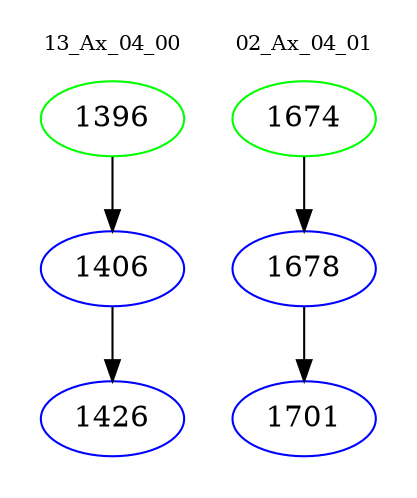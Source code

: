 digraph{
subgraph cluster_0 {
color = white
label = "13_Ax_04_00";
fontsize=10;
T0_1396 [label="1396", color="green"]
T0_1396 -> T0_1406 [color="black"]
T0_1406 [label="1406", color="blue"]
T0_1406 -> T0_1426 [color="black"]
T0_1426 [label="1426", color="blue"]
}
subgraph cluster_1 {
color = white
label = "02_Ax_04_01";
fontsize=10;
T1_1674 [label="1674", color="green"]
T1_1674 -> T1_1678 [color="black"]
T1_1678 [label="1678", color="blue"]
T1_1678 -> T1_1701 [color="black"]
T1_1701 [label="1701", color="blue"]
}
}
